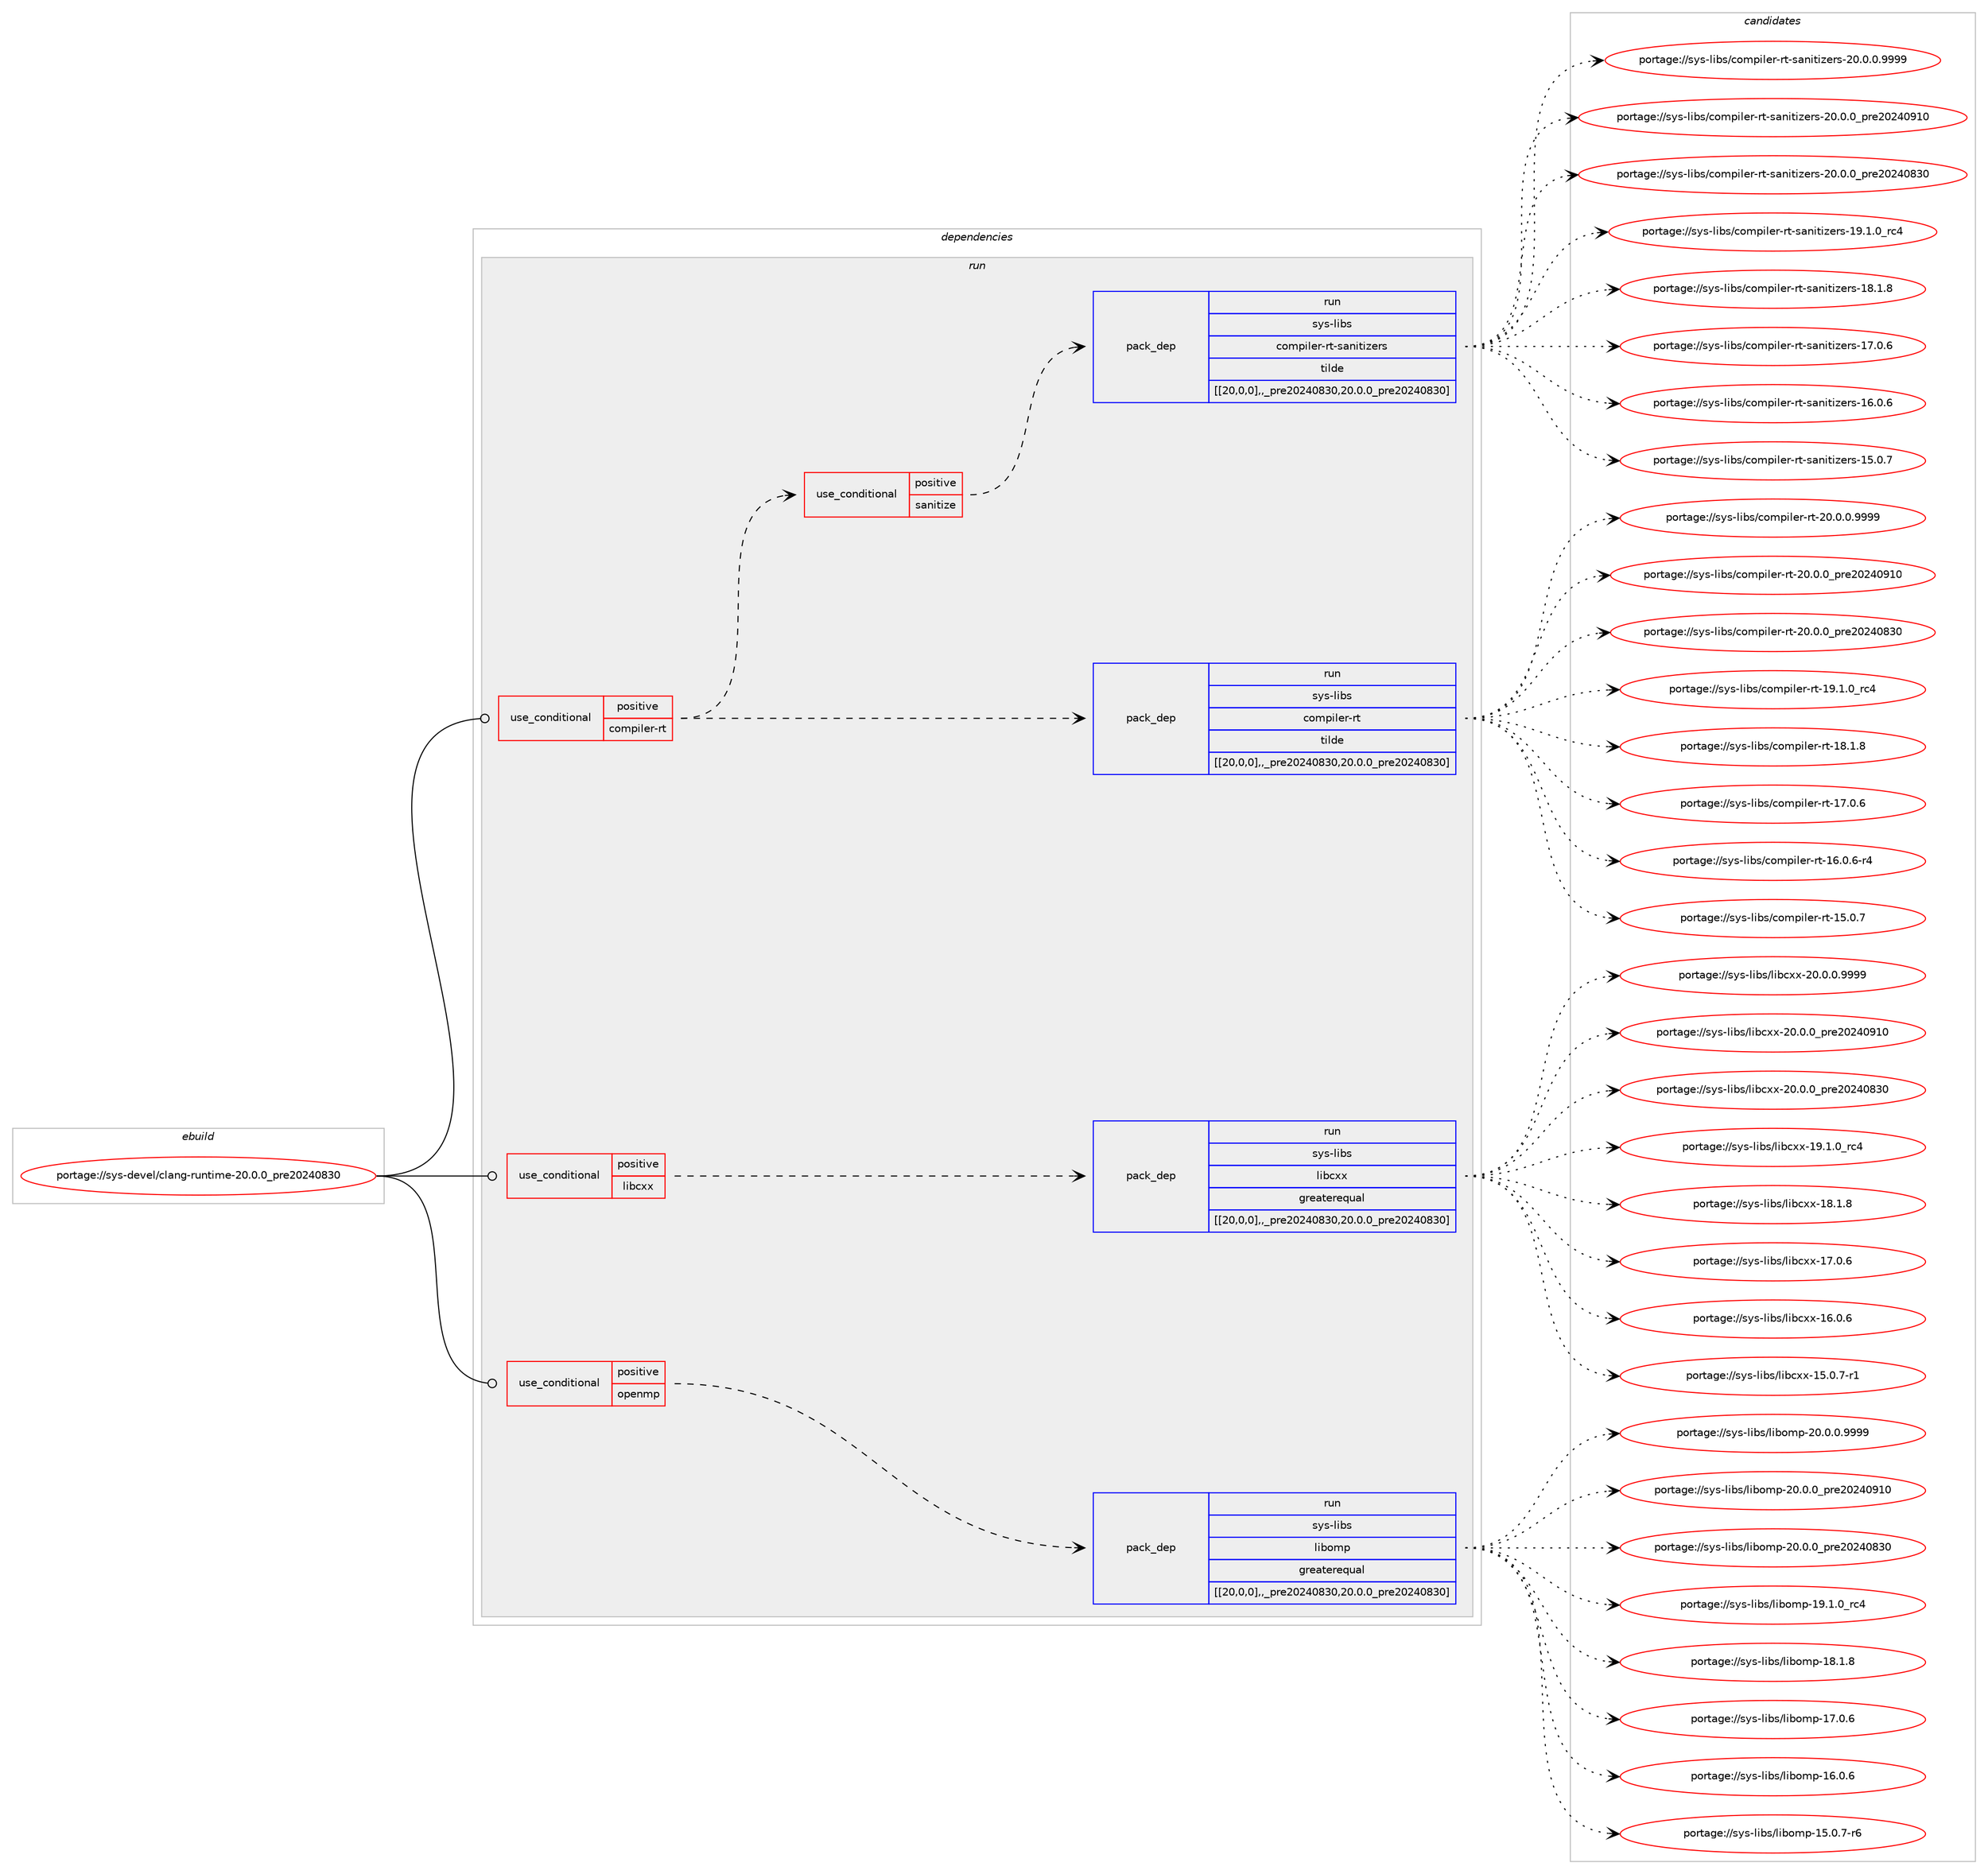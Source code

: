 digraph prolog {

# *************
# Graph options
# *************

newrank=true;
concentrate=true;
compound=true;
graph [rankdir=LR,fontname=Helvetica,fontsize=10,ranksep=1.5];#, ranksep=2.5, nodesep=0.2];
edge  [arrowhead=vee];
node  [fontname=Helvetica,fontsize=10];

# **********
# The ebuild
# **********

subgraph cluster_leftcol {
color=gray;
label=<<i>ebuild</i>>;
id [label="portage://sys-devel/clang-runtime-20.0.0_pre20240830", color=red, width=4, href="../sys-devel/clang-runtime-20.0.0_pre20240830.svg"];
}

# ****************
# The dependencies
# ****************

subgraph cluster_midcol {
color=gray;
label=<<i>dependencies</i>>;
subgraph cluster_compile {
fillcolor="#eeeeee";
style=filled;
label=<<i>compile</i>>;
}
subgraph cluster_compileandrun {
fillcolor="#eeeeee";
style=filled;
label=<<i>compile and run</i>>;
}
subgraph cluster_run {
fillcolor="#eeeeee";
style=filled;
label=<<i>run</i>>;
subgraph cond119649 {
dependency450738 [label=<<TABLE BORDER="0" CELLBORDER="1" CELLSPACING="0" CELLPADDING="4"><TR><TD ROWSPAN="3" CELLPADDING="10">use_conditional</TD></TR><TR><TD>positive</TD></TR><TR><TD>compiler-rt</TD></TR></TABLE>>, shape=none, color=red];
subgraph pack328008 {
dependency450739 [label=<<TABLE BORDER="0" CELLBORDER="1" CELLSPACING="0" CELLPADDING="4" WIDTH="220"><TR><TD ROWSPAN="6" CELLPADDING="30">pack_dep</TD></TR><TR><TD WIDTH="110">run</TD></TR><TR><TD>sys-libs</TD></TR><TR><TD>compiler-rt</TD></TR><TR><TD>tilde</TD></TR><TR><TD>[[20,0,0],,_pre20240830,20.0.0_pre20240830]</TD></TR></TABLE>>, shape=none, color=blue];
}
dependency450738:e -> dependency450739:w [weight=20,style="dashed",arrowhead="vee"];
subgraph cond119650 {
dependency450740 [label=<<TABLE BORDER="0" CELLBORDER="1" CELLSPACING="0" CELLPADDING="4"><TR><TD ROWSPAN="3" CELLPADDING="10">use_conditional</TD></TR><TR><TD>positive</TD></TR><TR><TD>sanitize</TD></TR></TABLE>>, shape=none, color=red];
subgraph pack328009 {
dependency450741 [label=<<TABLE BORDER="0" CELLBORDER="1" CELLSPACING="0" CELLPADDING="4" WIDTH="220"><TR><TD ROWSPAN="6" CELLPADDING="30">pack_dep</TD></TR><TR><TD WIDTH="110">run</TD></TR><TR><TD>sys-libs</TD></TR><TR><TD>compiler-rt-sanitizers</TD></TR><TR><TD>tilde</TD></TR><TR><TD>[[20,0,0],,_pre20240830,20.0.0_pre20240830]</TD></TR></TABLE>>, shape=none, color=blue];
}
dependency450740:e -> dependency450741:w [weight=20,style="dashed",arrowhead="vee"];
}
dependency450738:e -> dependency450740:w [weight=20,style="dashed",arrowhead="vee"];
}
id:e -> dependency450738:w [weight=20,style="solid",arrowhead="odot"];
subgraph cond119651 {
dependency450742 [label=<<TABLE BORDER="0" CELLBORDER="1" CELLSPACING="0" CELLPADDING="4"><TR><TD ROWSPAN="3" CELLPADDING="10">use_conditional</TD></TR><TR><TD>positive</TD></TR><TR><TD>libcxx</TD></TR></TABLE>>, shape=none, color=red];
subgraph pack328010 {
dependency450743 [label=<<TABLE BORDER="0" CELLBORDER="1" CELLSPACING="0" CELLPADDING="4" WIDTH="220"><TR><TD ROWSPAN="6" CELLPADDING="30">pack_dep</TD></TR><TR><TD WIDTH="110">run</TD></TR><TR><TD>sys-libs</TD></TR><TR><TD>libcxx</TD></TR><TR><TD>greaterequal</TD></TR><TR><TD>[[20,0,0],,_pre20240830,20.0.0_pre20240830]</TD></TR></TABLE>>, shape=none, color=blue];
}
dependency450742:e -> dependency450743:w [weight=20,style="dashed",arrowhead="vee"];
}
id:e -> dependency450742:w [weight=20,style="solid",arrowhead="odot"];
subgraph cond119652 {
dependency450744 [label=<<TABLE BORDER="0" CELLBORDER="1" CELLSPACING="0" CELLPADDING="4"><TR><TD ROWSPAN="3" CELLPADDING="10">use_conditional</TD></TR><TR><TD>positive</TD></TR><TR><TD>openmp</TD></TR></TABLE>>, shape=none, color=red];
subgraph pack328011 {
dependency450745 [label=<<TABLE BORDER="0" CELLBORDER="1" CELLSPACING="0" CELLPADDING="4" WIDTH="220"><TR><TD ROWSPAN="6" CELLPADDING="30">pack_dep</TD></TR><TR><TD WIDTH="110">run</TD></TR><TR><TD>sys-libs</TD></TR><TR><TD>libomp</TD></TR><TR><TD>greaterequal</TD></TR><TR><TD>[[20,0,0],,_pre20240830,20.0.0_pre20240830]</TD></TR></TABLE>>, shape=none, color=blue];
}
dependency450744:e -> dependency450745:w [weight=20,style="dashed",arrowhead="vee"];
}
id:e -> dependency450744:w [weight=20,style="solid",arrowhead="odot"];
}
}

# **************
# The candidates
# **************

subgraph cluster_choices {
rank=same;
color=gray;
label=<<i>candidates</i>>;

subgraph choice328008 {
color=black;
nodesep=1;
choice1151211154510810598115479911110911210510810111445114116455048464846484657575757 [label="portage://sys-libs/compiler-rt-20.0.0.9999", color=red, width=4,href="../sys-libs/compiler-rt-20.0.0.9999.svg"];
choice115121115451081059811547991111091121051081011144511411645504846484648951121141015048505248574948 [label="portage://sys-libs/compiler-rt-20.0.0_pre20240910", color=red, width=4,href="../sys-libs/compiler-rt-20.0.0_pre20240910.svg"];
choice115121115451081059811547991111091121051081011144511411645504846484648951121141015048505248565148 [label="portage://sys-libs/compiler-rt-20.0.0_pre20240830", color=red, width=4,href="../sys-libs/compiler-rt-20.0.0_pre20240830.svg"];
choice115121115451081059811547991111091121051081011144511411645495746494648951149952 [label="portage://sys-libs/compiler-rt-19.1.0_rc4", color=red, width=4,href="../sys-libs/compiler-rt-19.1.0_rc4.svg"];
choice115121115451081059811547991111091121051081011144511411645495646494656 [label="portage://sys-libs/compiler-rt-18.1.8", color=red, width=4,href="../sys-libs/compiler-rt-18.1.8.svg"];
choice115121115451081059811547991111091121051081011144511411645495546484654 [label="portage://sys-libs/compiler-rt-17.0.6", color=red, width=4,href="../sys-libs/compiler-rt-17.0.6.svg"];
choice1151211154510810598115479911110911210510810111445114116454954464846544511452 [label="portage://sys-libs/compiler-rt-16.0.6-r4", color=red, width=4,href="../sys-libs/compiler-rt-16.0.6-r4.svg"];
choice115121115451081059811547991111091121051081011144511411645495346484655 [label="portage://sys-libs/compiler-rt-15.0.7", color=red, width=4,href="../sys-libs/compiler-rt-15.0.7.svg"];
dependency450739:e -> choice1151211154510810598115479911110911210510810111445114116455048464846484657575757:w [style=dotted,weight="100"];
dependency450739:e -> choice115121115451081059811547991111091121051081011144511411645504846484648951121141015048505248574948:w [style=dotted,weight="100"];
dependency450739:e -> choice115121115451081059811547991111091121051081011144511411645504846484648951121141015048505248565148:w [style=dotted,weight="100"];
dependency450739:e -> choice115121115451081059811547991111091121051081011144511411645495746494648951149952:w [style=dotted,weight="100"];
dependency450739:e -> choice115121115451081059811547991111091121051081011144511411645495646494656:w [style=dotted,weight="100"];
dependency450739:e -> choice115121115451081059811547991111091121051081011144511411645495546484654:w [style=dotted,weight="100"];
dependency450739:e -> choice1151211154510810598115479911110911210510810111445114116454954464846544511452:w [style=dotted,weight="100"];
dependency450739:e -> choice115121115451081059811547991111091121051081011144511411645495346484655:w [style=dotted,weight="100"];
}
subgraph choice328009 {
color=black;
nodesep=1;
choice11512111545108105981154799111109112105108101114451141164511597110105116105122101114115455048464846484657575757 [label="portage://sys-libs/compiler-rt-sanitizers-20.0.0.9999", color=red, width=4,href="../sys-libs/compiler-rt-sanitizers-20.0.0.9999.svg"];
choice1151211154510810598115479911110911210510810111445114116451159711010511610512210111411545504846484648951121141015048505248574948 [label="portage://sys-libs/compiler-rt-sanitizers-20.0.0_pre20240910", color=red, width=4,href="../sys-libs/compiler-rt-sanitizers-20.0.0_pre20240910.svg"];
choice1151211154510810598115479911110911210510810111445114116451159711010511610512210111411545504846484648951121141015048505248565148 [label="portage://sys-libs/compiler-rt-sanitizers-20.0.0_pre20240830", color=red, width=4,href="../sys-libs/compiler-rt-sanitizers-20.0.0_pre20240830.svg"];
choice1151211154510810598115479911110911210510810111445114116451159711010511610512210111411545495746494648951149952 [label="portage://sys-libs/compiler-rt-sanitizers-19.1.0_rc4", color=red, width=4,href="../sys-libs/compiler-rt-sanitizers-19.1.0_rc4.svg"];
choice1151211154510810598115479911110911210510810111445114116451159711010511610512210111411545495646494656 [label="portage://sys-libs/compiler-rt-sanitizers-18.1.8", color=red, width=4,href="../sys-libs/compiler-rt-sanitizers-18.1.8.svg"];
choice1151211154510810598115479911110911210510810111445114116451159711010511610512210111411545495546484654 [label="portage://sys-libs/compiler-rt-sanitizers-17.0.6", color=red, width=4,href="../sys-libs/compiler-rt-sanitizers-17.0.6.svg"];
choice1151211154510810598115479911110911210510810111445114116451159711010511610512210111411545495446484654 [label="portage://sys-libs/compiler-rt-sanitizers-16.0.6", color=red, width=4,href="../sys-libs/compiler-rt-sanitizers-16.0.6.svg"];
choice1151211154510810598115479911110911210510810111445114116451159711010511610512210111411545495346484655 [label="portage://sys-libs/compiler-rt-sanitizers-15.0.7", color=red, width=4,href="../sys-libs/compiler-rt-sanitizers-15.0.7.svg"];
dependency450741:e -> choice11512111545108105981154799111109112105108101114451141164511597110105116105122101114115455048464846484657575757:w [style=dotted,weight="100"];
dependency450741:e -> choice1151211154510810598115479911110911210510810111445114116451159711010511610512210111411545504846484648951121141015048505248574948:w [style=dotted,weight="100"];
dependency450741:e -> choice1151211154510810598115479911110911210510810111445114116451159711010511610512210111411545504846484648951121141015048505248565148:w [style=dotted,weight="100"];
dependency450741:e -> choice1151211154510810598115479911110911210510810111445114116451159711010511610512210111411545495746494648951149952:w [style=dotted,weight="100"];
dependency450741:e -> choice1151211154510810598115479911110911210510810111445114116451159711010511610512210111411545495646494656:w [style=dotted,weight="100"];
dependency450741:e -> choice1151211154510810598115479911110911210510810111445114116451159711010511610512210111411545495546484654:w [style=dotted,weight="100"];
dependency450741:e -> choice1151211154510810598115479911110911210510810111445114116451159711010511610512210111411545495446484654:w [style=dotted,weight="100"];
dependency450741:e -> choice1151211154510810598115479911110911210510810111445114116451159711010511610512210111411545495346484655:w [style=dotted,weight="100"];
}
subgraph choice328010 {
color=black;
nodesep=1;
choice1151211154510810598115471081059899120120455048464846484657575757 [label="portage://sys-libs/libcxx-20.0.0.9999", color=red, width=4,href="../sys-libs/libcxx-20.0.0.9999.svg"];
choice115121115451081059811547108105989912012045504846484648951121141015048505248574948 [label="portage://sys-libs/libcxx-20.0.0_pre20240910", color=red, width=4,href="../sys-libs/libcxx-20.0.0_pre20240910.svg"];
choice115121115451081059811547108105989912012045504846484648951121141015048505248565148 [label="portage://sys-libs/libcxx-20.0.0_pre20240830", color=red, width=4,href="../sys-libs/libcxx-20.0.0_pre20240830.svg"];
choice115121115451081059811547108105989912012045495746494648951149952 [label="portage://sys-libs/libcxx-19.1.0_rc4", color=red, width=4,href="../sys-libs/libcxx-19.1.0_rc4.svg"];
choice115121115451081059811547108105989912012045495646494656 [label="portage://sys-libs/libcxx-18.1.8", color=red, width=4,href="../sys-libs/libcxx-18.1.8.svg"];
choice115121115451081059811547108105989912012045495546484654 [label="portage://sys-libs/libcxx-17.0.6", color=red, width=4,href="../sys-libs/libcxx-17.0.6.svg"];
choice115121115451081059811547108105989912012045495446484654 [label="portage://sys-libs/libcxx-16.0.6", color=red, width=4,href="../sys-libs/libcxx-16.0.6.svg"];
choice1151211154510810598115471081059899120120454953464846554511449 [label="portage://sys-libs/libcxx-15.0.7-r1", color=red, width=4,href="../sys-libs/libcxx-15.0.7-r1.svg"];
dependency450743:e -> choice1151211154510810598115471081059899120120455048464846484657575757:w [style=dotted,weight="100"];
dependency450743:e -> choice115121115451081059811547108105989912012045504846484648951121141015048505248574948:w [style=dotted,weight="100"];
dependency450743:e -> choice115121115451081059811547108105989912012045504846484648951121141015048505248565148:w [style=dotted,weight="100"];
dependency450743:e -> choice115121115451081059811547108105989912012045495746494648951149952:w [style=dotted,weight="100"];
dependency450743:e -> choice115121115451081059811547108105989912012045495646494656:w [style=dotted,weight="100"];
dependency450743:e -> choice115121115451081059811547108105989912012045495546484654:w [style=dotted,weight="100"];
dependency450743:e -> choice115121115451081059811547108105989912012045495446484654:w [style=dotted,weight="100"];
dependency450743:e -> choice1151211154510810598115471081059899120120454953464846554511449:w [style=dotted,weight="100"];
}
subgraph choice328011 {
color=black;
nodesep=1;
choice11512111545108105981154710810598111109112455048464846484657575757 [label="portage://sys-libs/libomp-20.0.0.9999", color=red, width=4,href="../sys-libs/libomp-20.0.0.9999.svg"];
choice1151211154510810598115471081059811110911245504846484648951121141015048505248574948 [label="portage://sys-libs/libomp-20.0.0_pre20240910", color=red, width=4,href="../sys-libs/libomp-20.0.0_pre20240910.svg"];
choice1151211154510810598115471081059811110911245504846484648951121141015048505248565148 [label="portage://sys-libs/libomp-20.0.0_pre20240830", color=red, width=4,href="../sys-libs/libomp-20.0.0_pre20240830.svg"];
choice1151211154510810598115471081059811110911245495746494648951149952 [label="portage://sys-libs/libomp-19.1.0_rc4", color=red, width=4,href="../sys-libs/libomp-19.1.0_rc4.svg"];
choice1151211154510810598115471081059811110911245495646494656 [label="portage://sys-libs/libomp-18.1.8", color=red, width=4,href="../sys-libs/libomp-18.1.8.svg"];
choice1151211154510810598115471081059811110911245495546484654 [label="portage://sys-libs/libomp-17.0.6", color=red, width=4,href="../sys-libs/libomp-17.0.6.svg"];
choice1151211154510810598115471081059811110911245495446484654 [label="portage://sys-libs/libomp-16.0.6", color=red, width=4,href="../sys-libs/libomp-16.0.6.svg"];
choice11512111545108105981154710810598111109112454953464846554511454 [label="portage://sys-libs/libomp-15.0.7-r6", color=red, width=4,href="../sys-libs/libomp-15.0.7-r6.svg"];
dependency450745:e -> choice11512111545108105981154710810598111109112455048464846484657575757:w [style=dotted,weight="100"];
dependency450745:e -> choice1151211154510810598115471081059811110911245504846484648951121141015048505248574948:w [style=dotted,weight="100"];
dependency450745:e -> choice1151211154510810598115471081059811110911245504846484648951121141015048505248565148:w [style=dotted,weight="100"];
dependency450745:e -> choice1151211154510810598115471081059811110911245495746494648951149952:w [style=dotted,weight="100"];
dependency450745:e -> choice1151211154510810598115471081059811110911245495646494656:w [style=dotted,weight="100"];
dependency450745:e -> choice1151211154510810598115471081059811110911245495546484654:w [style=dotted,weight="100"];
dependency450745:e -> choice1151211154510810598115471081059811110911245495446484654:w [style=dotted,weight="100"];
dependency450745:e -> choice11512111545108105981154710810598111109112454953464846554511454:w [style=dotted,weight="100"];
}
}

}
